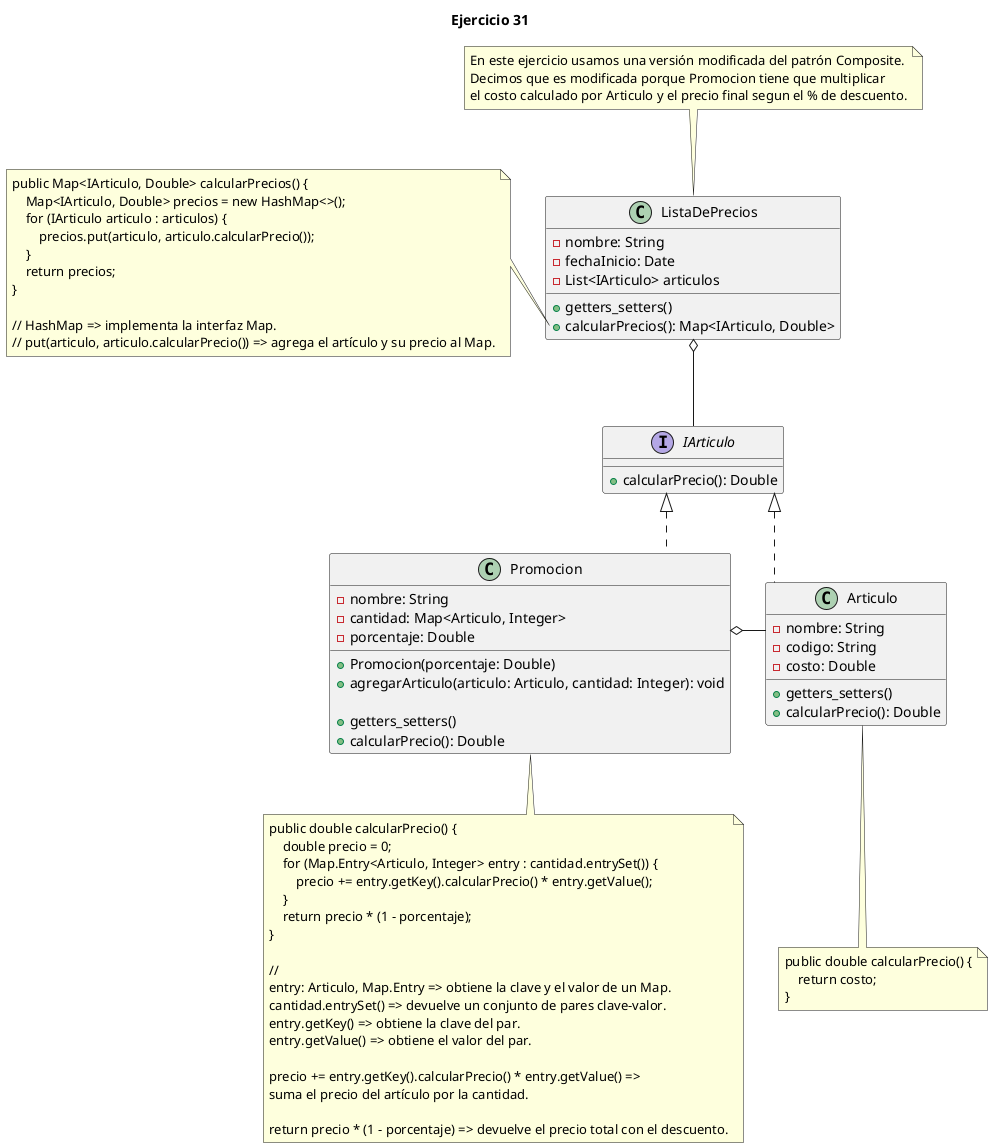 @startuml
'https://plantuml.com/class-diagram

skinparam Linetype ortho
title "Ejercicio 31"

class Promocion implements IArticulo {
    - nombre: String
    - cantidad: Map<Articulo, Integer>
    - porcentaje: Double

    + Promocion(porcentaje: Double)
    + agregarArticulo(articulo: Articulo, cantidad: Integer): void

    + getters_setters()
    + calcularPrecio(): Double
}

note bottom of Promocion
    public double calcularPrecio() {
        double precio = 0;
        for (Map.Entry<Articulo, Integer> entry : cantidad.entrySet()) {
            precio += entry.getKey().calcularPrecio() * entry.getValue();
        }
        return precio * (1 - porcentaje);
    }

    //
    entry: Articulo, Map.Entry => obtiene la clave y el valor de un Map.
    cantidad.entrySet() => devuelve un conjunto de pares clave-valor.
    entry.getKey() => obtiene la clave del par.
    entry.getValue() => obtiene el valor del par.

    precio += entry.getKey().calcularPrecio() * entry.getValue() =>
    suma el precio del artículo por la cantidad.

    return precio * (1 - porcentaje) => devuelve el precio total con el descuento.
end note

class Articulo implements IArticulo {
    - nombre: String
    - codigo: String
    - costo: Double

    + getters_setters()
    + calcularPrecio(): Double
}

note bottom of Articulo
    public double calcularPrecio() {
        return costo;
    }
end note

interface IArticulo {
    + calcularPrecio(): Double
}

class ListaDePrecios {
    - nombre: String
    - fechaInicio: Date
    - List<IArticulo> articulos

    + getters_setters()
    + calcularPrecios(): Map<IArticulo, Double>
}

note top of ListaDePrecios
    En este ejercicio usamos una versión modificada del patrón Composite.
    Decimos que es modificada porque Promocion tiene que multiplicar
    el costo calculado por Articulo y el precio final segun el % de descuento.
end note

note left of ListaDePrecios::calcularPrecios
    public Map<IArticulo, Double> calcularPrecios() {
        Map<IArticulo, Double> precios = new HashMap<>();
        for (IArticulo articulo : articulos) {
            precios.put(articulo, articulo.calcularPrecio());
        }
        return precios;
    }

    // HashMap => implementa la interfaz Map.
    // put(articulo, articulo.calcularPrecio()) => agrega el artículo y su precio al Map.
end note

' relaciones
Promocion o-- Articulo
ListaDePrecios o-- IArticulo
Articulo -[hidden]l- Promocion
@enduml